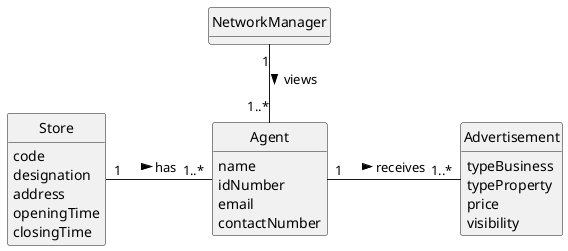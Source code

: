 @startuml
'https://plantuml.com/class-diagram

hide circle
skinparam ClassAttributeIconSize 0
hide methods
skinparam ranksep 50
skinparam nodesep 70

class Agent {
  name
  idNumber
  email
  contactNumber
}

class NetworkManager{}

class Advertisement {
  typeBusiness
  typeProperty
  price
  visibility
}

class Store {
  code
  designation
  address
  openingTime
  closingTime
}

NetworkManager "1" -- "1..*" Agent : views >
Store "1" - "1..*" Agent : has >
Agent "1" - "1..*" Advertisement : receives >


@enduml